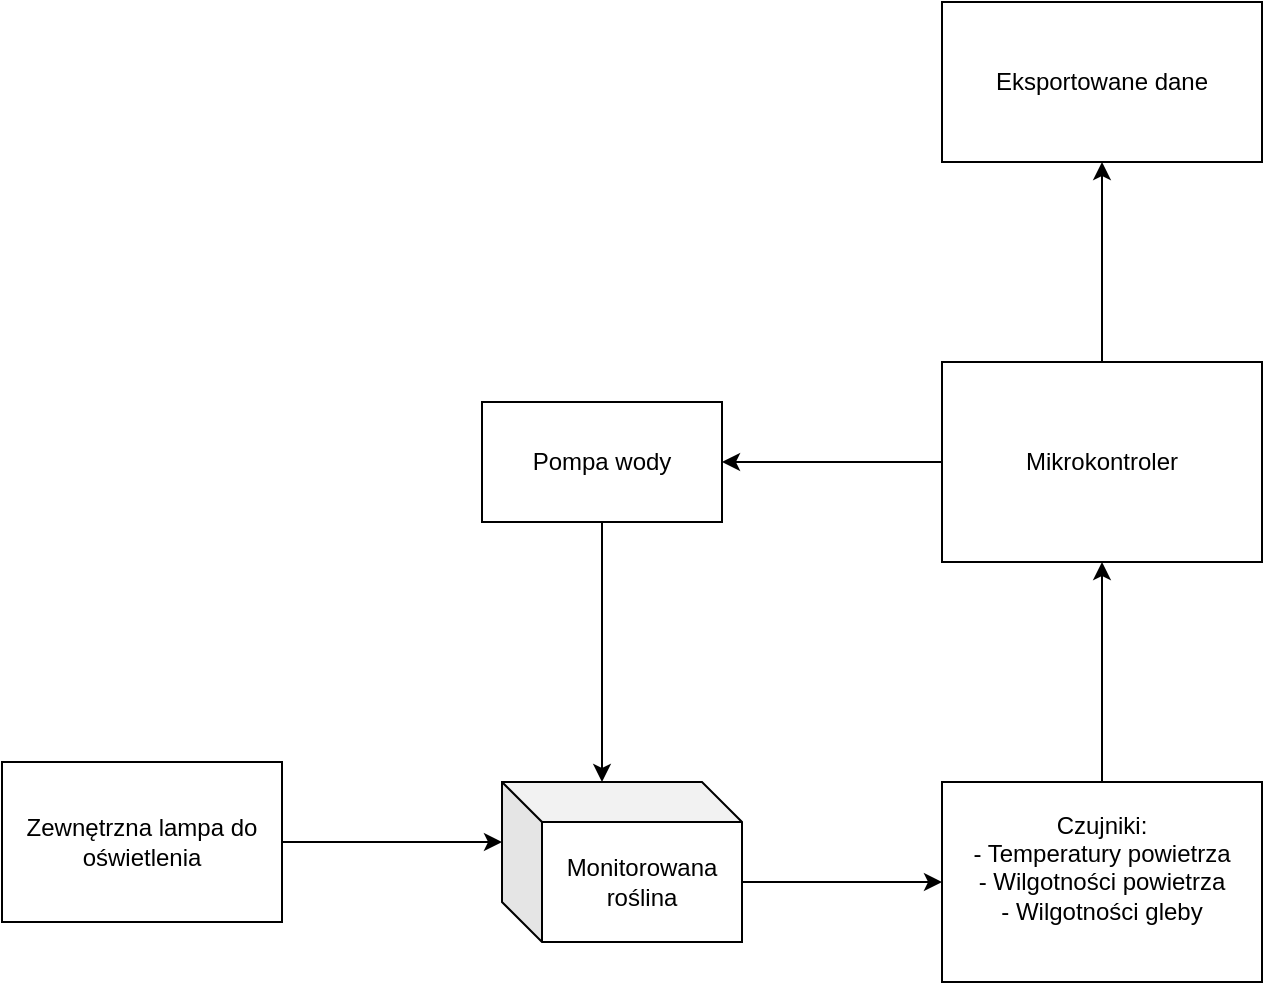<mxfile version="24.5.2" type="device">
  <diagram name="Strona-1" id="RHbj8s2q66IXRMpl_B63">
    <mxGraphModel dx="1434" dy="754" grid="1" gridSize="10" guides="1" tooltips="1" connect="1" arrows="1" fold="1" page="1" pageScale="1" pageWidth="827" pageHeight="1169" math="0" shadow="0">
      <root>
        <mxCell id="0" />
        <mxCell id="1" parent="0" />
        <mxCell id="0tsyYjLDVzbnpsHi3FdE-1" value="Mikrokontroler" style="rounded=0;whiteSpace=wrap;html=1;" vertex="1" parent="1">
          <mxGeometry x="560" y="260" width="160" height="100" as="geometry" />
        </mxCell>
        <mxCell id="0tsyYjLDVzbnpsHi3FdE-3" value="Monitorowana roślina" style="shape=cube;whiteSpace=wrap;html=1;boundedLbl=1;backgroundOutline=1;darkOpacity=0.05;darkOpacity2=0.1;" vertex="1" parent="1">
          <mxGeometry x="340" y="470" width="120" height="80" as="geometry" />
        </mxCell>
        <mxCell id="0tsyYjLDVzbnpsHi3FdE-4" value="&lt;div&gt;Czujniki:&lt;/div&gt;&lt;div&gt;- Temperatury powietrza&lt;br&gt;&lt;/div&gt;&lt;div&gt;- Wilgotności powietrza&lt;/div&gt;&lt;div&gt;- Wilgotności gleby&lt;br&gt;&lt;/div&gt;&lt;div&gt;&lt;br&gt;&lt;/div&gt;" style="rounded=0;whiteSpace=wrap;html=1;" vertex="1" parent="1">
          <mxGeometry x="560" y="470" width="160" height="100" as="geometry" />
        </mxCell>
        <mxCell id="0tsyYjLDVzbnpsHi3FdE-5" value="" style="endArrow=classic;html=1;rounded=0;exitX=0;exitY=0;exitDx=120;exitDy=50;exitPerimeter=0;entryX=0;entryY=0.5;entryDx=0;entryDy=0;" edge="1" parent="1" source="0tsyYjLDVzbnpsHi3FdE-3" target="0tsyYjLDVzbnpsHi3FdE-4">
          <mxGeometry width="50" height="50" relative="1" as="geometry">
            <mxPoint x="500" y="370" as="sourcePoint" />
            <mxPoint x="550" y="320" as="targetPoint" />
          </mxGeometry>
        </mxCell>
        <mxCell id="0tsyYjLDVzbnpsHi3FdE-6" value="" style="endArrow=classic;html=1;rounded=0;entryX=0.5;entryY=1;entryDx=0;entryDy=0;exitX=0.5;exitY=0;exitDx=0;exitDy=0;" edge="1" parent="1" source="0tsyYjLDVzbnpsHi3FdE-4" target="0tsyYjLDVzbnpsHi3FdE-1">
          <mxGeometry width="50" height="50" relative="1" as="geometry">
            <mxPoint x="610" y="430" as="sourcePoint" />
            <mxPoint x="650" y="370" as="targetPoint" />
          </mxGeometry>
        </mxCell>
        <mxCell id="0tsyYjLDVzbnpsHi3FdE-7" value="Pompa wody" style="rounded=0;whiteSpace=wrap;html=1;" vertex="1" parent="1">
          <mxGeometry x="330" y="280" width="120" height="60" as="geometry" />
        </mxCell>
        <mxCell id="0tsyYjLDVzbnpsHi3FdE-8" value="" style="endArrow=classic;html=1;rounded=0;exitX=0.5;exitY=1;exitDx=0;exitDy=0;entryX=0;entryY=0;entryDx=50;entryDy=0;entryPerimeter=0;" edge="1" parent="1" source="0tsyYjLDVzbnpsHi3FdE-7" target="0tsyYjLDVzbnpsHi3FdE-3">
          <mxGeometry width="50" height="50" relative="1" as="geometry">
            <mxPoint x="500" y="370" as="sourcePoint" />
            <mxPoint x="550" y="320" as="targetPoint" />
          </mxGeometry>
        </mxCell>
        <mxCell id="0tsyYjLDVzbnpsHi3FdE-9" value="" style="endArrow=classic;html=1;rounded=0;exitX=0;exitY=0.5;exitDx=0;exitDy=0;entryX=1;entryY=0.5;entryDx=0;entryDy=0;" edge="1" parent="1" source="0tsyYjLDVzbnpsHi3FdE-1" target="0tsyYjLDVzbnpsHi3FdE-7">
          <mxGeometry width="50" height="50" relative="1" as="geometry">
            <mxPoint x="500" y="370" as="sourcePoint" />
            <mxPoint x="550" y="320" as="targetPoint" />
          </mxGeometry>
        </mxCell>
        <mxCell id="0tsyYjLDVzbnpsHi3FdE-11" value="Eksportowane dane" style="rounded=0;whiteSpace=wrap;html=1;" vertex="1" parent="1">
          <mxGeometry x="560" y="80" width="160" height="80" as="geometry" />
        </mxCell>
        <mxCell id="0tsyYjLDVzbnpsHi3FdE-12" value="" style="endArrow=classic;html=1;rounded=0;exitX=0.5;exitY=0;exitDx=0;exitDy=0;entryX=0.5;entryY=1;entryDx=0;entryDy=0;" edge="1" parent="1" source="0tsyYjLDVzbnpsHi3FdE-1" target="0tsyYjLDVzbnpsHi3FdE-11">
          <mxGeometry width="50" height="50" relative="1" as="geometry">
            <mxPoint x="620" y="230" as="sourcePoint" />
            <mxPoint x="670" y="180" as="targetPoint" />
          </mxGeometry>
        </mxCell>
        <mxCell id="0tsyYjLDVzbnpsHi3FdE-13" value="Zewnętrzna lampa do oświetlenia" style="rounded=0;whiteSpace=wrap;html=1;" vertex="1" parent="1">
          <mxGeometry x="90" y="460" width="140" height="80" as="geometry" />
        </mxCell>
        <mxCell id="0tsyYjLDVzbnpsHi3FdE-14" value="" style="endArrow=classic;html=1;rounded=0;exitX=1;exitY=0.5;exitDx=0;exitDy=0;entryX=0;entryY=0;entryDx=0;entryDy=30;entryPerimeter=0;" edge="1" parent="1" source="0tsyYjLDVzbnpsHi3FdE-13" target="0tsyYjLDVzbnpsHi3FdE-3">
          <mxGeometry width="50" height="50" relative="1" as="geometry">
            <mxPoint x="240" y="510" as="sourcePoint" />
            <mxPoint x="300" y="540" as="targetPoint" />
          </mxGeometry>
        </mxCell>
      </root>
    </mxGraphModel>
  </diagram>
</mxfile>
